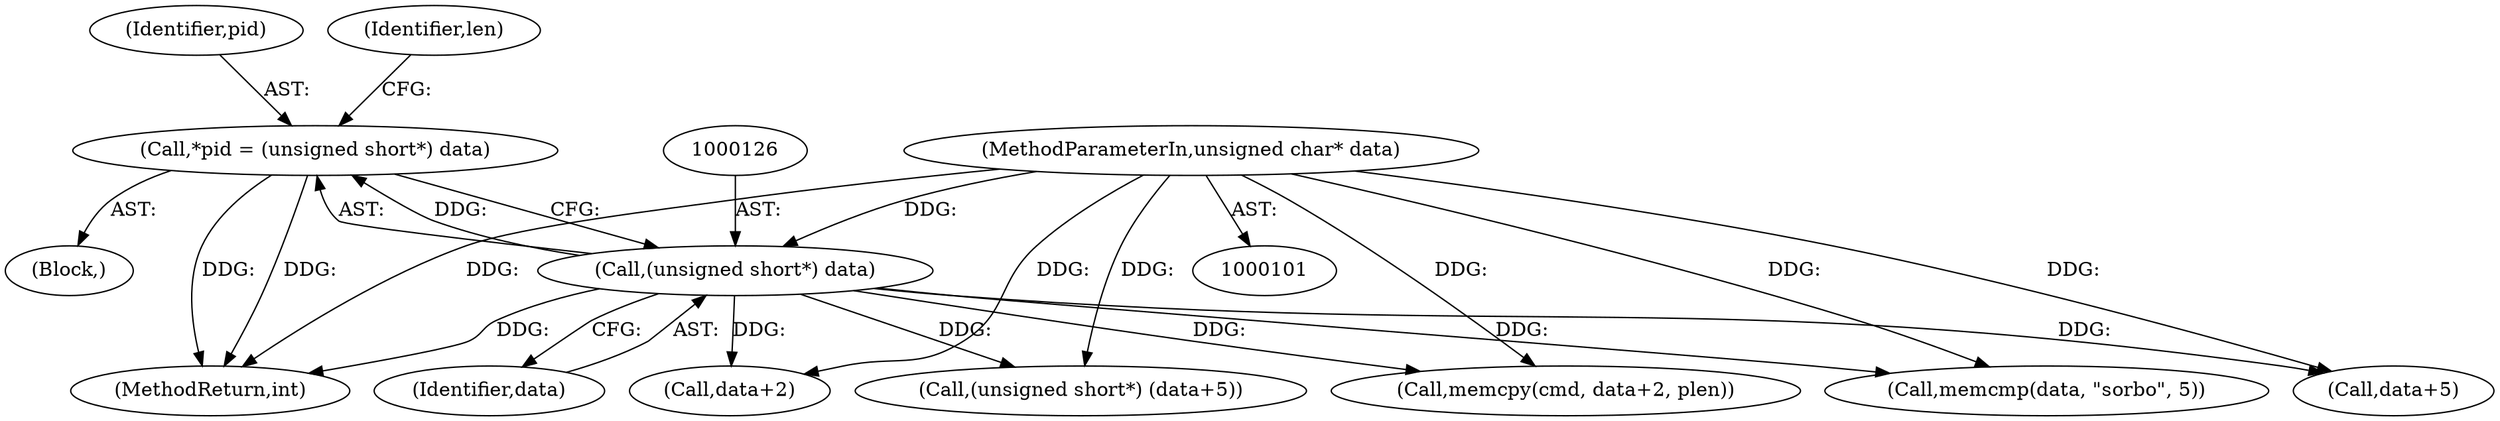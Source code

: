 digraph "0_aircrack-ng_da087238963c1239fdabd47dc1b65279605aca70@pointer" {
"1000123" [label="(Call,*pid = (unsigned short*) data)"];
"1000125" [label="(Call,(unsigned short*) data)"];
"1000103" [label="(MethodParameterIn,unsigned char* data)"];
"1000123" [label="(Call,*pid = (unsigned short*) data)"];
"1000145" [label="(Call,data+5)"];
"1000297" [label="(MethodReturn,int)"];
"1000106" [label="(Block,)"];
"1000103" [label="(MethodParameterIn,unsigned char* data)"];
"1000143" [label="(Call,(unsigned short*) (data+5))"];
"1000125" [label="(Call,(unsigned short*) data)"];
"1000265" [label="(Call,memcpy(cmd, data+2, plen))"];
"1000124" [label="(Identifier,pid)"];
"1000131" [label="(Identifier,len)"];
"1000267" [label="(Call,data+2)"];
"1000134" [label="(Call,memcmp(data, \"sorbo\", 5))"];
"1000127" [label="(Identifier,data)"];
"1000123" -> "1000106"  [label="AST: "];
"1000123" -> "1000125"  [label="CFG: "];
"1000124" -> "1000123"  [label="AST: "];
"1000125" -> "1000123"  [label="AST: "];
"1000131" -> "1000123"  [label="CFG: "];
"1000123" -> "1000297"  [label="DDG: "];
"1000123" -> "1000297"  [label="DDG: "];
"1000125" -> "1000123"  [label="DDG: "];
"1000125" -> "1000127"  [label="CFG: "];
"1000126" -> "1000125"  [label="AST: "];
"1000127" -> "1000125"  [label="AST: "];
"1000125" -> "1000297"  [label="DDG: "];
"1000103" -> "1000125"  [label="DDG: "];
"1000125" -> "1000134"  [label="DDG: "];
"1000125" -> "1000143"  [label="DDG: "];
"1000125" -> "1000145"  [label="DDG: "];
"1000125" -> "1000265"  [label="DDG: "];
"1000125" -> "1000267"  [label="DDG: "];
"1000103" -> "1000101"  [label="AST: "];
"1000103" -> "1000297"  [label="DDG: "];
"1000103" -> "1000134"  [label="DDG: "];
"1000103" -> "1000143"  [label="DDG: "];
"1000103" -> "1000145"  [label="DDG: "];
"1000103" -> "1000265"  [label="DDG: "];
"1000103" -> "1000267"  [label="DDG: "];
}
